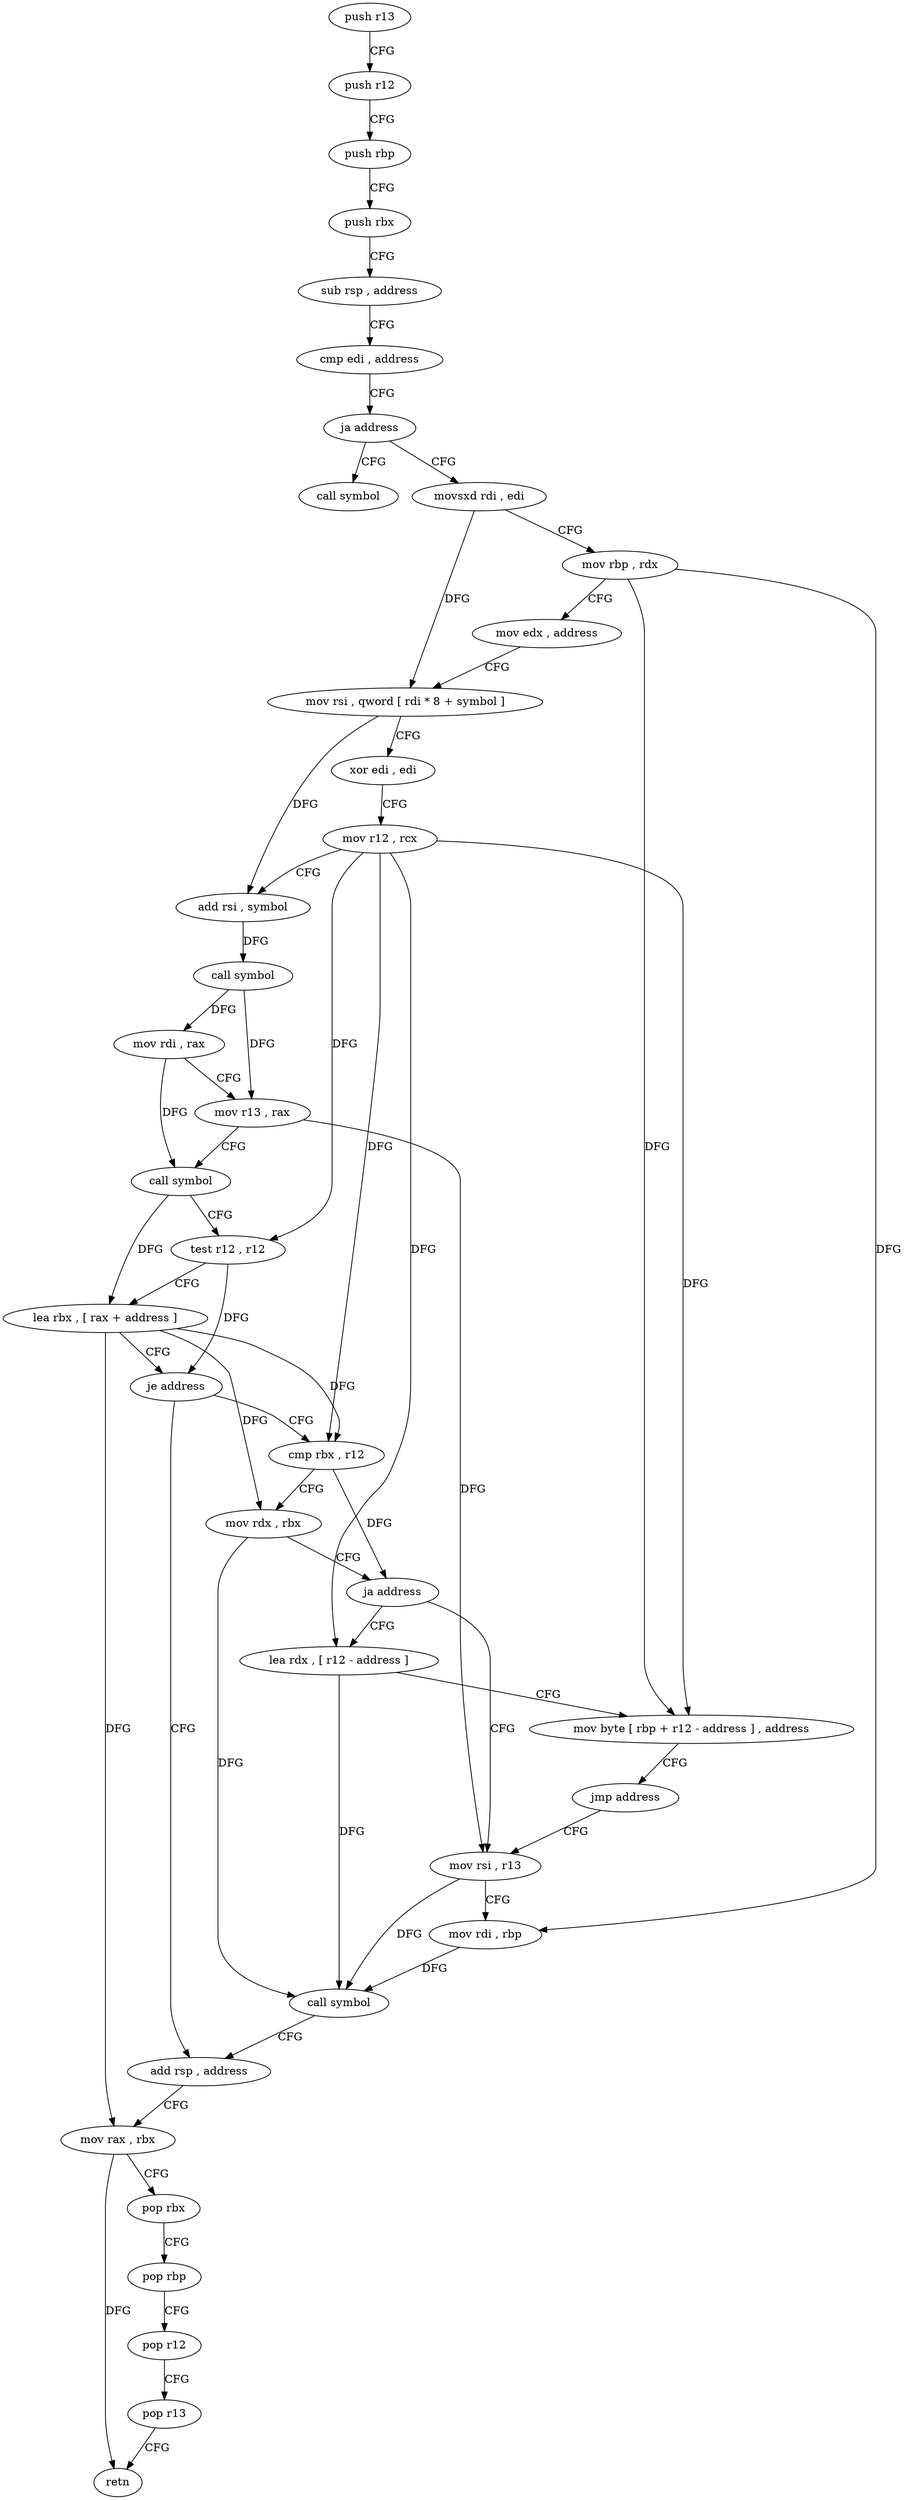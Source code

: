 digraph "func" {
"4378272" [label = "push r13" ]
"4378274" [label = "push r12" ]
"4378276" [label = "push rbp" ]
"4378277" [label = "push rbx" ]
"4378278" [label = "sub rsp , address" ]
"4378282" [label = "cmp edi , address" ]
"4378285" [label = "ja address" ]
"4378384" [label = "call symbol" ]
"4378287" [label = "movsxd rdi , edi" ]
"4378290" [label = "mov rbp , rdx" ]
"4378293" [label = "mov edx , address" ]
"4378298" [label = "mov rsi , qword [ rdi * 8 + symbol ]" ]
"4378306" [label = "xor edi , edi" ]
"4378308" [label = "mov r12 , rcx" ]
"4378311" [label = "add rsi , symbol" ]
"4378318" [label = "call symbol" ]
"4378323" [label = "mov rdi , rax" ]
"4378326" [label = "mov r13 , rax" ]
"4378329" [label = "call symbol" ]
"4378334" [label = "test r12 , r12" ]
"4378337" [label = "lea rbx , [ rax + address ]" ]
"4378341" [label = "je address" ]
"4378362" [label = "add rsp , address" ]
"4378343" [label = "cmp rbx , r12" ]
"4378366" [label = "mov rax , rbx" ]
"4378369" [label = "pop rbx" ]
"4378370" [label = "pop rbp" ]
"4378371" [label = "pop r12" ]
"4378373" [label = "pop r13" ]
"4378375" [label = "retn" ]
"4378346" [label = "mov rdx , rbx" ]
"4378349" [label = "ja address" ]
"4378392" [label = "lea rdx , [ r12 - address ]" ]
"4378351" [label = "mov rsi , r13" ]
"4378397" [label = "mov byte [ rbp + r12 - address ] , address" ]
"4378403" [label = "jmp address" ]
"4378354" [label = "mov rdi , rbp" ]
"4378357" [label = "call symbol" ]
"4378272" -> "4378274" [ label = "CFG" ]
"4378274" -> "4378276" [ label = "CFG" ]
"4378276" -> "4378277" [ label = "CFG" ]
"4378277" -> "4378278" [ label = "CFG" ]
"4378278" -> "4378282" [ label = "CFG" ]
"4378282" -> "4378285" [ label = "CFG" ]
"4378285" -> "4378384" [ label = "CFG" ]
"4378285" -> "4378287" [ label = "CFG" ]
"4378287" -> "4378290" [ label = "CFG" ]
"4378287" -> "4378298" [ label = "DFG" ]
"4378290" -> "4378293" [ label = "CFG" ]
"4378290" -> "4378397" [ label = "DFG" ]
"4378290" -> "4378354" [ label = "DFG" ]
"4378293" -> "4378298" [ label = "CFG" ]
"4378298" -> "4378306" [ label = "CFG" ]
"4378298" -> "4378311" [ label = "DFG" ]
"4378306" -> "4378308" [ label = "CFG" ]
"4378308" -> "4378311" [ label = "CFG" ]
"4378308" -> "4378334" [ label = "DFG" ]
"4378308" -> "4378343" [ label = "DFG" ]
"4378308" -> "4378392" [ label = "DFG" ]
"4378308" -> "4378397" [ label = "DFG" ]
"4378311" -> "4378318" [ label = "DFG" ]
"4378318" -> "4378323" [ label = "DFG" ]
"4378318" -> "4378326" [ label = "DFG" ]
"4378323" -> "4378326" [ label = "CFG" ]
"4378323" -> "4378329" [ label = "DFG" ]
"4378326" -> "4378329" [ label = "CFG" ]
"4378326" -> "4378351" [ label = "DFG" ]
"4378329" -> "4378334" [ label = "CFG" ]
"4378329" -> "4378337" [ label = "DFG" ]
"4378334" -> "4378337" [ label = "CFG" ]
"4378334" -> "4378341" [ label = "DFG" ]
"4378337" -> "4378341" [ label = "CFG" ]
"4378337" -> "4378366" [ label = "DFG" ]
"4378337" -> "4378343" [ label = "DFG" ]
"4378337" -> "4378346" [ label = "DFG" ]
"4378341" -> "4378362" [ label = "CFG" ]
"4378341" -> "4378343" [ label = "CFG" ]
"4378362" -> "4378366" [ label = "CFG" ]
"4378343" -> "4378346" [ label = "CFG" ]
"4378343" -> "4378349" [ label = "DFG" ]
"4378366" -> "4378369" [ label = "CFG" ]
"4378366" -> "4378375" [ label = "DFG" ]
"4378369" -> "4378370" [ label = "CFG" ]
"4378370" -> "4378371" [ label = "CFG" ]
"4378371" -> "4378373" [ label = "CFG" ]
"4378373" -> "4378375" [ label = "CFG" ]
"4378346" -> "4378349" [ label = "CFG" ]
"4378346" -> "4378357" [ label = "DFG" ]
"4378349" -> "4378392" [ label = "CFG" ]
"4378349" -> "4378351" [ label = "CFG" ]
"4378392" -> "4378397" [ label = "CFG" ]
"4378392" -> "4378357" [ label = "DFG" ]
"4378351" -> "4378354" [ label = "CFG" ]
"4378351" -> "4378357" [ label = "DFG" ]
"4378397" -> "4378403" [ label = "CFG" ]
"4378403" -> "4378351" [ label = "CFG" ]
"4378354" -> "4378357" [ label = "DFG" ]
"4378357" -> "4378362" [ label = "CFG" ]
}
